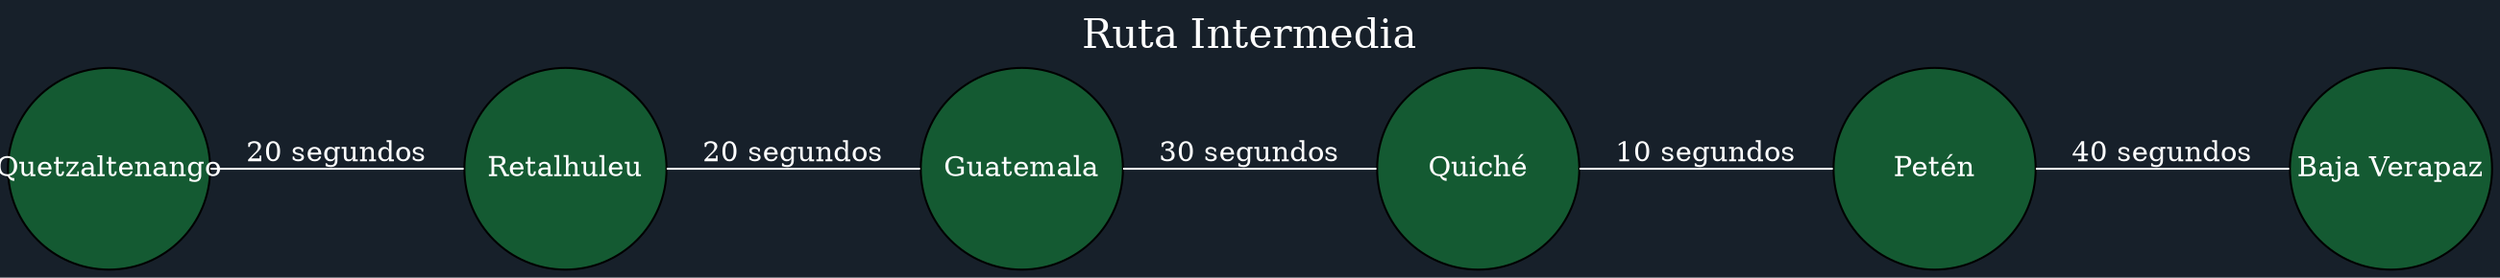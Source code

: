 graph Ruta {
  label="Ruta Intermedia";
  labelloc="t";
  fontsize=20;
  fontcolor="white";
  bgcolor="#17202a";
  node [style=filled, fillcolor="#145a32", fontcolor="white", shape=circle, width=1.4, fixedsize=true];
  edge [color="white", fontcolor="white"];
  rankdir="LR";
  "Quetzaltenango";
  "Quetzaltenango";
  "Quetzaltenango" -- "Retalhuleu" [label="20 segundos"];
  "Retalhuleu";
  "Retalhuleu";
  "Retalhuleu" -- "Guatemala" [label="20 segundos"];
  "Guatemala";
  "Guatemala";
  "Guatemala" -- "Quiché" [label="30 segundos"];
  "Quiché";
  "Quiché";
  "Quiché" -- "Petén" [label="10 segundos"];
  "Petén";
  "Petén";
  "Petén" -- "Baja Verapaz" [label="40 segundos"];
  "Baja Verapaz";
}